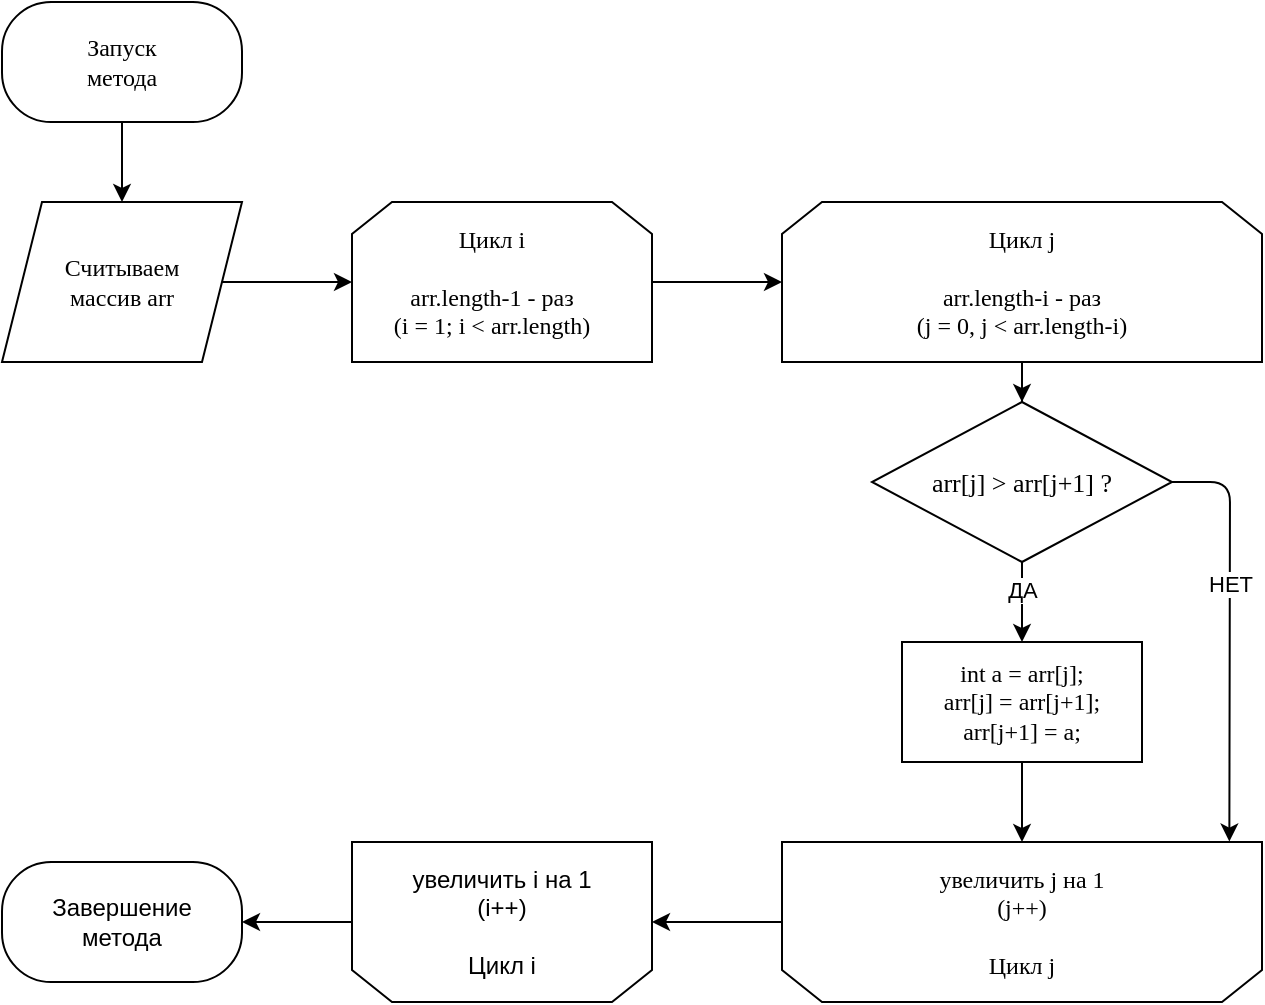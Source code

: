 <mxfile version="14.5.8" type="device"><diagram id="mSqcu9JkYWeNLQvoUkdU" name="Page-1"><mxGraphModel dx="1221" dy="578" grid="1" gridSize="10" guides="1" tooltips="1" connect="1" arrows="1" fold="1" page="1" pageScale="1" pageWidth="827" pageHeight="583" background="none" math="0" shadow="0"><root><mxCell id="0"/><mxCell id="1" parent="0"/><mxCell id="DVKjBasyXGfh041QT-eS-1" value="" style="rounded=1;whiteSpace=wrap;html=1;arcSize=41;" vertex="1" parent="1"><mxGeometry x="110" y="30" width="120" height="60" as="geometry"/></mxCell><mxCell id="DVKjBasyXGfh041QT-eS-3" value="" style="endArrow=classic;html=1;exitX=0.5;exitY=1;exitDx=0;exitDy=0;" edge="1" parent="1" source="DVKjBasyXGfh041QT-eS-1" target="DVKjBasyXGfh041QT-eS-4"><mxGeometry width="50" height="50" relative="1" as="geometry"><mxPoint x="145" y="170" as="sourcePoint"/><mxPoint x="170" y="140" as="targetPoint"/></mxGeometry></mxCell><mxCell id="DVKjBasyXGfh041QT-eS-4" value="" style="shape=parallelogram;perimeter=parallelogramPerimeter;whiteSpace=wrap;html=1;fixedSize=1;" vertex="1" parent="1"><mxGeometry x="110" y="130" width="120" height="80" as="geometry"/></mxCell><mxCell id="DVKjBasyXGfh041QT-eS-17" value="" style="edgeStyle=orthogonalEdgeStyle;rounded=0;orthogonalLoop=1;jettySize=auto;html=1;" edge="1" parent="1" source="DVKjBasyXGfh041QT-eS-5" target="DVKjBasyXGfh041QT-eS-16"><mxGeometry relative="1" as="geometry"/></mxCell><mxCell id="DVKjBasyXGfh041QT-eS-5" value="" style="shape=loopLimit;whiteSpace=wrap;html=1;" vertex="1" parent="1"><mxGeometry x="285" y="130" width="150" height="80" as="geometry"/></mxCell><mxCell id="DVKjBasyXGfh041QT-eS-6" value="" style="endArrow=classic;html=1;exitX=1;exitY=0.5;exitDx=0;exitDy=0;entryX=0;entryY=0.5;entryDx=0;entryDy=0;" edge="1" parent="1" source="DVKjBasyXGfh041QT-eS-4" target="DVKjBasyXGfh041QT-eS-5"><mxGeometry width="50" height="50" relative="1" as="geometry"><mxPoint x="260" y="220" as="sourcePoint"/><mxPoint x="470" y="270" as="targetPoint"/></mxGeometry></mxCell><mxCell id="DVKjBasyXGfh041QT-eS-7" value="Запуск метода" style="text;html=1;strokeColor=none;fillColor=none;align=center;verticalAlign=middle;whiteSpace=wrap;rounded=0;fontFamily=Verdana;" vertex="1" parent="1"><mxGeometry x="150" y="50" width="40" height="20" as="geometry"/></mxCell><mxCell id="DVKjBasyXGfh041QT-eS-8" value="Считываем массив arr" style="text;html=1;strokeColor=none;fillColor=none;align=center;verticalAlign=middle;whiteSpace=wrap;rounded=0;fontFamily=Verdana;" vertex="1" parent="1"><mxGeometry x="150" y="160" width="40" height="20" as="geometry"/></mxCell><mxCell id="DVKjBasyXGfh041QT-eS-9" value="Цикл i&lt;br&gt;&lt;br&gt;arr.length-1 - раз&lt;br&gt;(i = 1; i &amp;lt; arr.length)" style="text;html=1;strokeColor=none;fillColor=none;align=center;verticalAlign=middle;whiteSpace=wrap;rounded=0;fontFamily=Verdana;" vertex="1" parent="1"><mxGeometry x="285" y="140" width="140" height="60" as="geometry"/></mxCell><mxCell id="DVKjBasyXGfh041QT-eS-47" style="edgeStyle=orthogonalEdgeStyle;rounded=0;orthogonalLoop=1;jettySize=auto;html=1;exitX=1;exitY=0.5;exitDx=0;exitDy=0;entryX=1;entryY=0.5;entryDx=0;entryDy=0;fontFamily=Verdana;" edge="1" parent="1" source="DVKjBasyXGfh041QT-eS-10" target="DVKjBasyXGfh041QT-eS-46"><mxGeometry relative="1" as="geometry"/></mxCell><mxCell id="DVKjBasyXGfh041QT-eS-10" value="" style="shape=loopLimit;whiteSpace=wrap;html=1;rotation=-180;" vertex="1" parent="1"><mxGeometry x="285" y="450" width="150" height="80" as="geometry"/></mxCell><mxCell id="DVKjBasyXGfh041QT-eS-11" value="увеличить i на 1&lt;br&gt;(i++)&lt;br&gt;&lt;span&gt;&lt;br&gt;Цикл i&lt;/span&gt;" style="text;html=1;strokeColor=none;fillColor=none;align=center;verticalAlign=middle;whiteSpace=wrap;rounded=0;" vertex="1" parent="1"><mxGeometry x="295" y="470" width="130" height="40" as="geometry"/></mxCell><mxCell id="DVKjBasyXGfh041QT-eS-19" value="" style="edgeStyle=orthogonalEdgeStyle;rounded=0;orthogonalLoop=1;jettySize=auto;html=1;" edge="1" parent="1" source="DVKjBasyXGfh041QT-eS-16" target="DVKjBasyXGfh041QT-eS-18"><mxGeometry relative="1" as="geometry"/></mxCell><mxCell id="DVKjBasyXGfh041QT-eS-16" value="Цикл j&lt;br&gt;&lt;br&gt;arr.length-i - раз&lt;br&gt;(j = 0, j &amp;lt; arr.length-i)" style="shape=loopLimit;whiteSpace=wrap;html=1;fontFamily=Verdana;" vertex="1" parent="1"><mxGeometry x="500" y="130" width="240" height="80" as="geometry"/></mxCell><mxCell id="DVKjBasyXGfh041QT-eS-18" value="&lt;font style=&quot;font-size: 13px&quot;&gt;arr[j] &amp;gt; arr[j+1] ?&lt;/font&gt;" style="rhombus;whiteSpace=wrap;html=1;fontFamily=Verdana;" vertex="1" parent="1"><mxGeometry x="545" y="230" width="150" height="80" as="geometry"/></mxCell><mxCell id="DVKjBasyXGfh041QT-eS-22" value="" style="endArrow=classic;html=1;exitX=0.5;exitY=1;exitDx=0;exitDy=0;entryX=0.5;entryY=0;entryDx=0;entryDy=0;" edge="1" parent="1" source="DVKjBasyXGfh041QT-eS-18" target="DVKjBasyXGfh041QT-eS-27"><mxGeometry relative="1" as="geometry"><mxPoint x="390" y="320" as="sourcePoint"/><mxPoint x="585" y="350" as="targetPoint"/><Array as="points"/></mxGeometry></mxCell><mxCell id="DVKjBasyXGfh041QT-eS-23" value="&amp;nbsp; ДА&amp;nbsp;&amp;nbsp;" style="edgeLabel;resizable=0;html=1;align=center;verticalAlign=middle;" connectable="0" vertex="1" parent="DVKjBasyXGfh041QT-eS-22"><mxGeometry relative="1" as="geometry"><mxPoint y="-6" as="offset"/></mxGeometry></mxCell><mxCell id="DVKjBasyXGfh041QT-eS-24" value="" style="endArrow=classic;html=1;exitX=1;exitY=0.5;exitDx=0;exitDy=0;entryX=0.068;entryY=1.003;entryDx=0;entryDy=0;entryPerimeter=0;" edge="1" parent="1" source="DVKjBasyXGfh041QT-eS-18" target="DVKjBasyXGfh041QT-eS-30"><mxGeometry relative="1" as="geometry"><mxPoint x="695" y="260" as="sourcePoint"/><mxPoint x="725" y="440" as="targetPoint"/><Array as="points"><mxPoint x="724" y="270"/></Array></mxGeometry></mxCell><mxCell id="DVKjBasyXGfh041QT-eS-25" value="НЕТ" style="edgeLabel;resizable=0;html=1;align=center;verticalAlign=middle;" connectable="0" vertex="1" parent="DVKjBasyXGfh041QT-eS-24"><mxGeometry relative="1" as="geometry"><mxPoint y="-25" as="offset"/></mxGeometry></mxCell><mxCell id="DVKjBasyXGfh041QT-eS-41" style="edgeStyle=orthogonalEdgeStyle;rounded=0;orthogonalLoop=1;jettySize=auto;html=1;exitX=0.5;exitY=1;exitDx=0;exitDy=0;entryX=0.5;entryY=1;entryDx=0;entryDy=0;fontFamily=Verdana;" edge="1" parent="1" source="DVKjBasyXGfh041QT-eS-27" target="DVKjBasyXGfh041QT-eS-30"><mxGeometry relative="1" as="geometry"/></mxCell><mxCell id="DVKjBasyXGfh041QT-eS-27" value="int a = arr[j];&lt;br&gt;arr[j] = arr[j+1];&lt;br&gt;arr[j+1] = a;" style="rounded=0;whiteSpace=wrap;html=1;fontFamily=Verdana;" vertex="1" parent="1"><mxGeometry x="560" y="350" width="120" height="60" as="geometry"/></mxCell><mxCell id="DVKjBasyXGfh041QT-eS-43" style="edgeStyle=orthogonalEdgeStyle;rounded=0;orthogonalLoop=1;jettySize=auto;html=1;exitX=1;exitY=0.5;exitDx=0;exitDy=0;entryX=0;entryY=0.5;entryDx=0;entryDy=0;fontFamily=Verdana;" edge="1" parent="1" source="DVKjBasyXGfh041QT-eS-30" target="DVKjBasyXGfh041QT-eS-10"><mxGeometry relative="1" as="geometry"/></mxCell><mxCell id="DVKjBasyXGfh041QT-eS-30" value="" style="shape=loopLimit;whiteSpace=wrap;html=1;rotation=-180;" vertex="1" parent="1"><mxGeometry x="500" y="450" width="240" height="80" as="geometry"/></mxCell><mxCell id="DVKjBasyXGfh041QT-eS-33" value="увеличить j на 1&lt;br&gt;(j++)&lt;br&gt;&lt;br&gt;Цикл j" style="text;html=1;strokeColor=none;fillColor=none;align=center;verticalAlign=middle;whiteSpace=wrap;rounded=0;fontFamily=Verdana;" vertex="1" parent="1"><mxGeometry x="555" y="465" width="130" height="50" as="geometry"/></mxCell><mxCell id="DVKjBasyXGfh041QT-eS-46" value="Завершение&lt;br&gt;метода" style="rounded=1;whiteSpace=wrap;html=1;arcSize=41;" vertex="1" parent="1"><mxGeometry x="110" y="460" width="120" height="60" as="geometry"/></mxCell></root></mxGraphModel></diagram></mxfile>